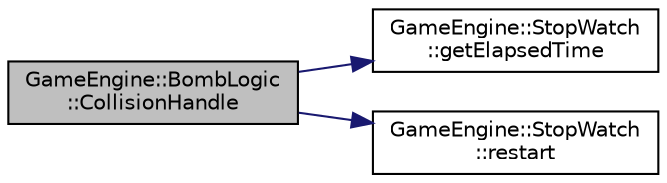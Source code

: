 digraph "GameEngine::BombLogic::CollisionHandle"
{
  edge [fontname="Helvetica",fontsize="10",labelfontname="Helvetica",labelfontsize="10"];
  node [fontname="Helvetica",fontsize="10",shape=record];
  rankdir="LR";
  Node3 [label="GameEngine::BombLogic\l::CollisionHandle",height=0.2,width=0.4,color="black", fillcolor="grey75", style="filled", fontcolor="black"];
  Node3 -> Node4 [color="midnightblue",fontsize="10",style="solid",fontname="Helvetica"];
  Node4 [label="GameEngine::StopWatch\l::getElapsedTime",height=0.2,width=0.4,color="black", fillcolor="white", style="filled",URL="$class_game_engine_1_1_stop_watch.html#aeebc58387dfa7f1bc43781c23e90fe37",tooltip="Returns time elapsed between the current time and the last time StartTimer() was called. "];
  Node3 -> Node5 [color="midnightblue",fontsize="10",style="solid",fontname="Helvetica"];
  Node5 [label="GameEngine::StopWatch\l::restart",height=0.2,width=0.4,color="black", fillcolor="white", style="filled",URL="$class_game_engine_1_1_stop_watch.html#a6a438413b94e51885772e17b6c2525ae",tooltip="Returns time elapsed between the last time StartTimer() was called. Restarts timer. "];
}
